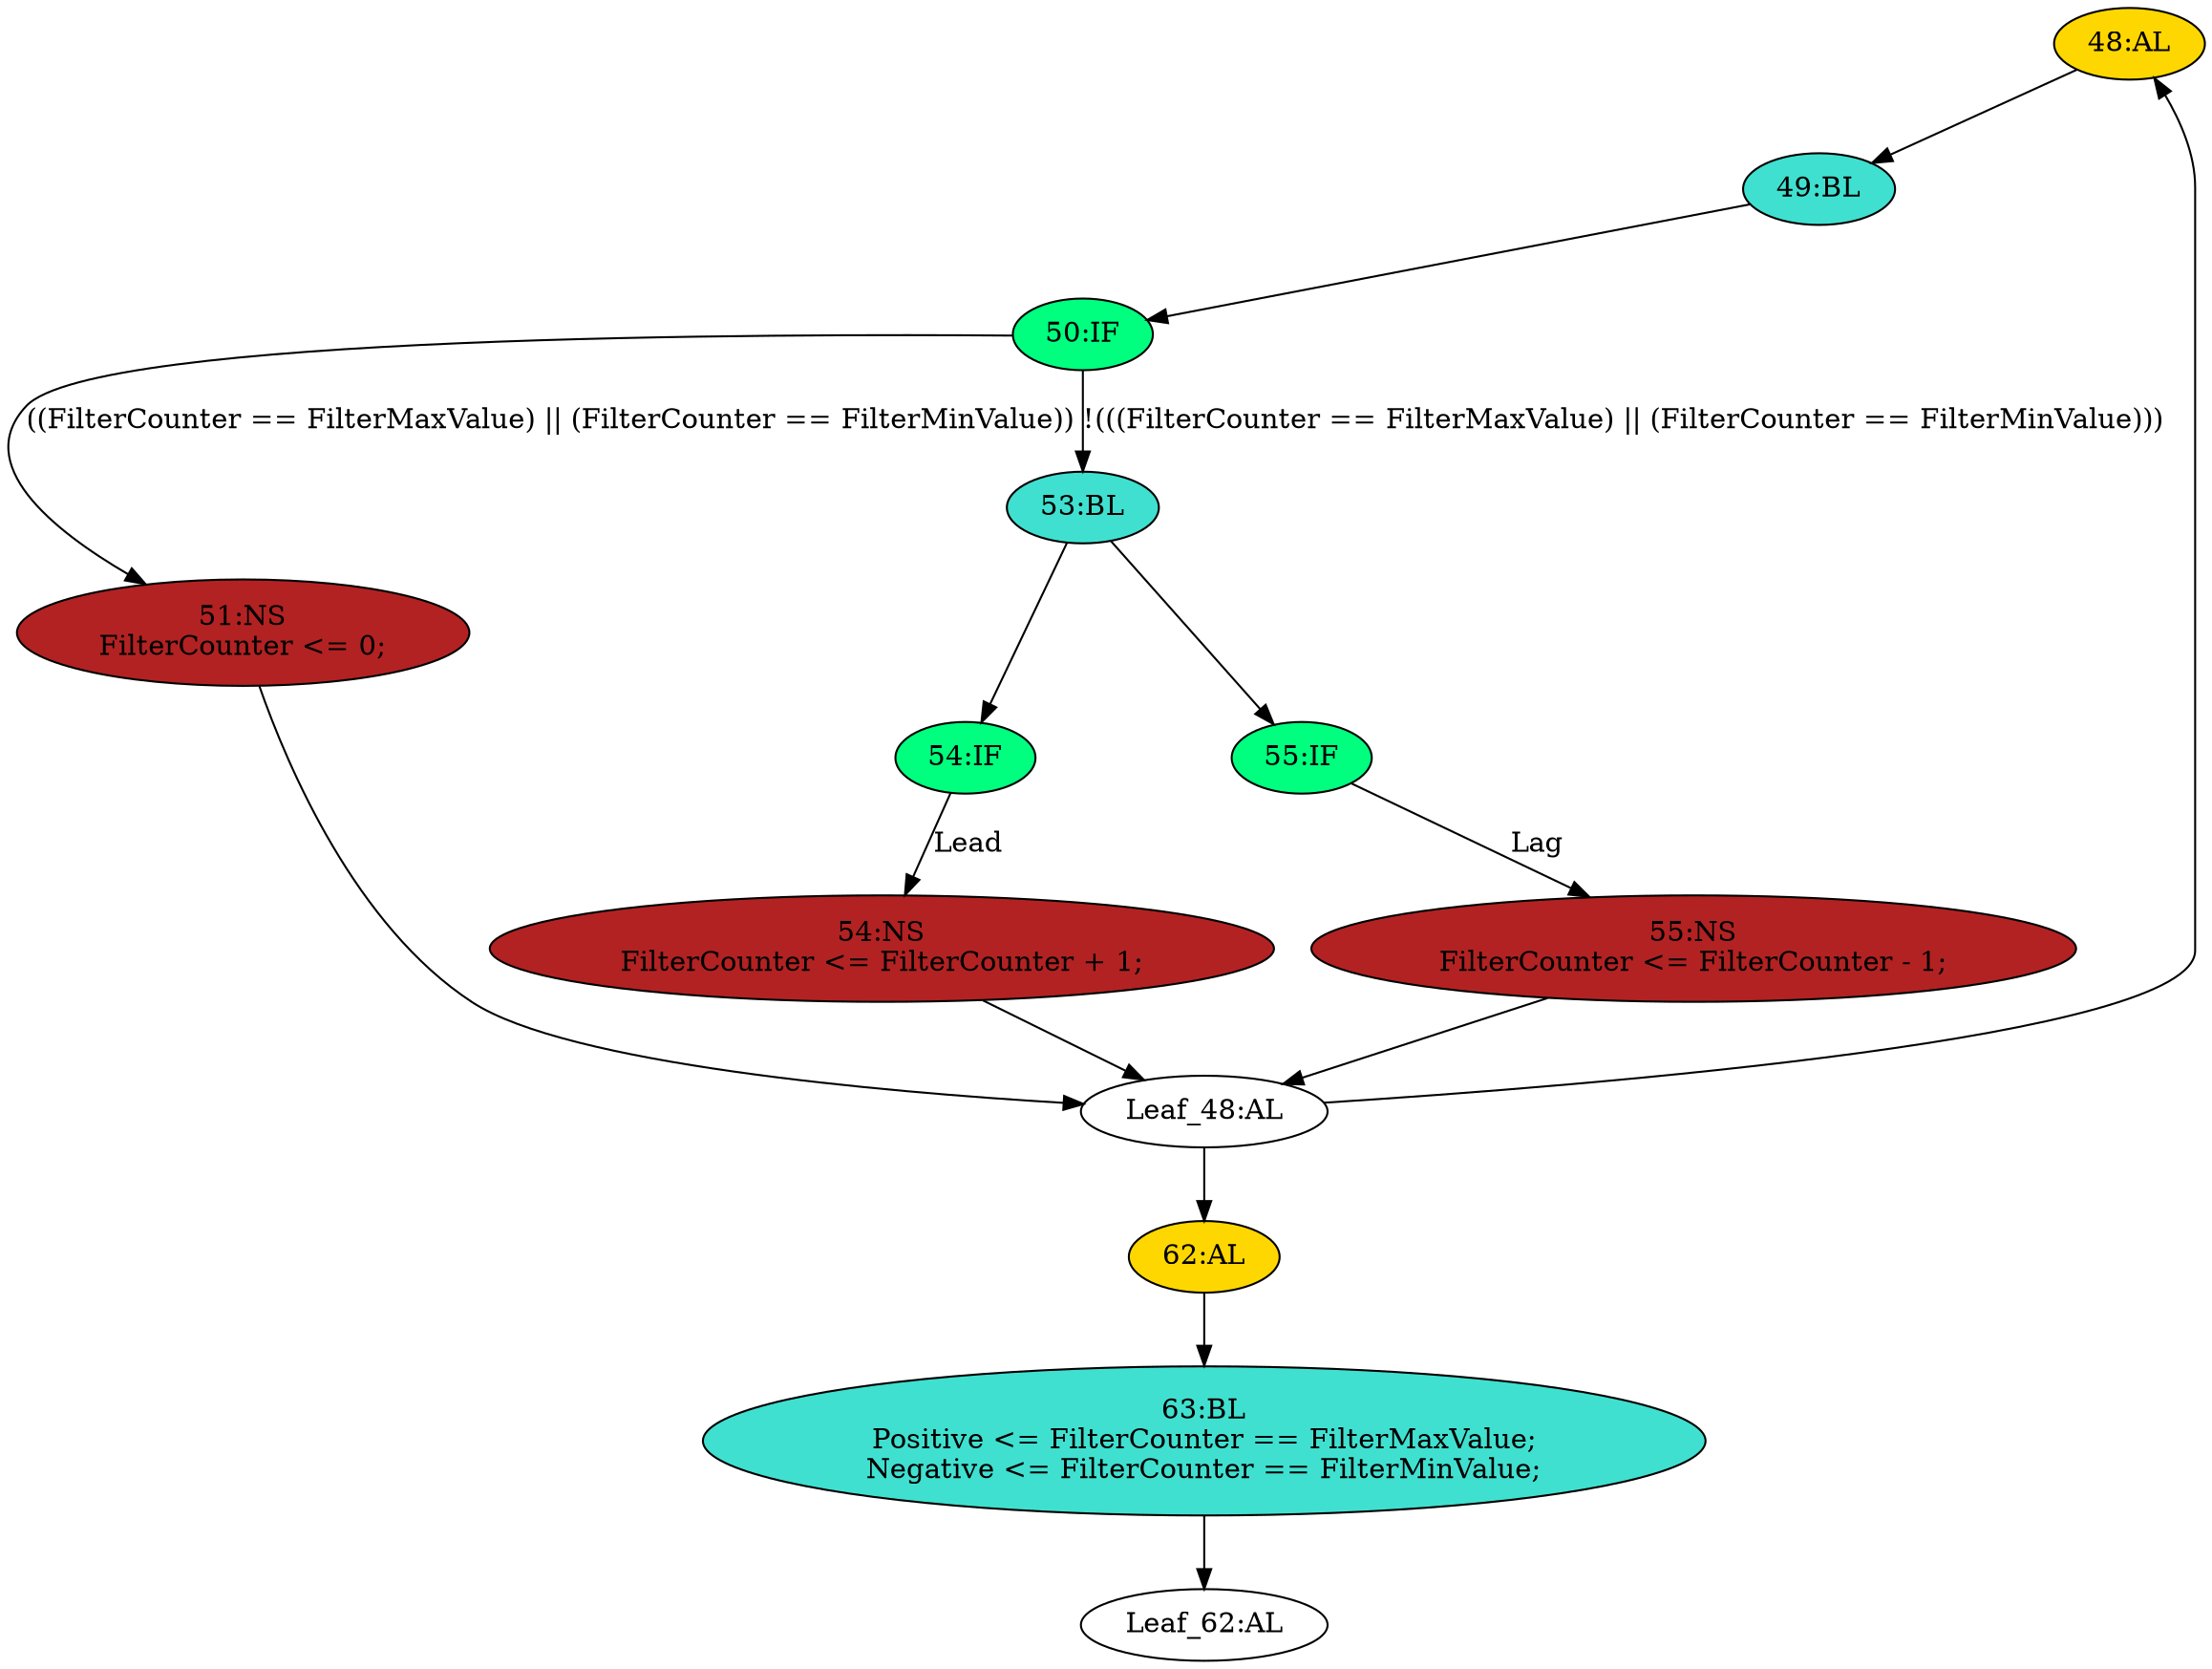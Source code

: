 strict digraph "compose( ,  )" {
	node [label="\N"];
	"48:AL"	 [ast="<pyverilog.vparser.ast.Always object at 0x7f12a5ecac10>",
		clk_sens=True,
		fillcolor=gold,
		label="48:AL",
		sens="['MainClock']",
		statements="[]",
		style=filled,
		typ=Always,
		use_var="['Lag', 'FilterMaxValue', 'FilterCounter', 'FilterMinValue', 'Lead']"];
	"49:BL"	 [ast="<pyverilog.vparser.ast.Block object at 0x7f12a5ecac90>",
		fillcolor=turquoise,
		label="49:BL",
		statements="[]",
		style=filled,
		typ=Block];
	"48:AL" -> "49:BL"	 [cond="[]",
		lineno=None];
	"63:BL"	 [ast="<pyverilog.vparser.ast.Block object at 0x7f12a5effb50>",
		fillcolor=turquoise,
		label="63:BL
Positive <= FilterCounter == FilterMaxValue;
Negative <= FilterCounter == FilterMinValue;",
		statements="[<pyverilog.vparser.ast.NonblockingSubstitution object at 0x7f12a5effad0>, <pyverilog.vparser.ast.NonblockingSubstitution object \
at 0x7f12a5effd10>]",
		style=filled,
		typ=Block];
	"Leaf_62:AL"	 [def_var="['Positive', 'Negative']",
		label="Leaf_62:AL"];
	"63:BL" -> "Leaf_62:AL"	 [cond="[]",
		lineno=None];
	"54:IF"	 [ast="<pyverilog.vparser.ast.IfStatement object at 0x7f12a5eff2d0>",
		fillcolor=springgreen,
		label="54:IF",
		statements="[]",
		style=filled,
		typ=IfStatement];
	"54:NS"	 [ast="<pyverilog.vparser.ast.NonblockingSubstitution object at 0x7f12a5eff490>",
		fillcolor=firebrick,
		label="54:NS
FilterCounter <= FilterCounter + 1;",
		statements="[<pyverilog.vparser.ast.NonblockingSubstitution object at 0x7f12a5eff490>]",
		style=filled,
		typ=NonblockingSubstitution];
	"54:IF" -> "54:NS"	 [cond="['Lead']",
		label=Lead,
		lineno=54];
	"50:IF"	 [ast="<pyverilog.vparser.ast.IfStatement object at 0x7f12a5eff110>",
		fillcolor=springgreen,
		label="50:IF",
		statements="[]",
		style=filled,
		typ=IfStatement];
	"51:NS"	 [ast="<pyverilog.vparser.ast.NonblockingSubstitution object at 0x7f12a5eff0d0>",
		fillcolor=firebrick,
		label="51:NS
FilterCounter <= 0;",
		statements="[<pyverilog.vparser.ast.NonblockingSubstitution object at 0x7f12a5eff0d0>]",
		style=filled,
		typ=NonblockingSubstitution];
	"50:IF" -> "51:NS"	 [cond="['FilterCounter', 'FilterMaxValue', 'FilterCounter', 'FilterMinValue']",
		label="((FilterCounter == FilterMaxValue) || (FilterCounter == FilterMinValue))",
		lineno=50];
	"53:BL"	 [ast="<pyverilog.vparser.ast.Block object at 0x7f12a5eff510>",
		fillcolor=turquoise,
		label="53:BL",
		statements="[]",
		style=filled,
		typ=Block];
	"50:IF" -> "53:BL"	 [cond="['FilterCounter', 'FilterMaxValue', 'FilterCounter', 'FilterMinValue']",
		label="!(((FilterCounter == FilterMaxValue) || (FilterCounter == FilterMinValue)))",
		lineno=50];
	"Leaf_48:AL"	 [def_var="['FilterCounter']",
		label="Leaf_48:AL"];
	"51:NS" -> "Leaf_48:AL"	 [cond="[]",
		lineno=None];
	"55:IF"	 [ast="<pyverilog.vparser.ast.IfStatement object at 0x7f12a5eff590>",
		fillcolor=springgreen,
		label="55:IF",
		statements="[]",
		style=filled,
		typ=IfStatement];
	"55:NS"	 [ast="<pyverilog.vparser.ast.NonblockingSubstitution object at 0x7f12a5eff750>",
		fillcolor=firebrick,
		label="55:NS
FilterCounter <= FilterCounter - 1;",
		statements="[<pyverilog.vparser.ast.NonblockingSubstitution object at 0x7f12a5eff750>]",
		style=filled,
		typ=NonblockingSubstitution];
	"55:IF" -> "55:NS"	 [cond="['Lag']",
		label=Lag,
		lineno=55];
	"Leaf_48:AL" -> "48:AL";
	"62:AL"	 [ast="<pyverilog.vparser.ast.Always object at 0x7f12a5eff910>",
		clk_sens=True,
		fillcolor=gold,
		label="62:AL",
		sens="['MainClock']",
		statements="[]",
		style=filled,
		typ=Always,
		use_var="['FilterCounter']"];
	"Leaf_48:AL" -> "62:AL";
	"55:NS" -> "Leaf_48:AL"	 [cond="[]",
		lineno=None];
	"62:AL" -> "63:BL"	 [cond="[]",
		lineno=None];
	"53:BL" -> "54:IF"	 [cond="[]",
		lineno=None];
	"53:BL" -> "55:IF"	 [cond="[]",
		lineno=None];
	"54:NS" -> "Leaf_48:AL"	 [cond="[]",
		lineno=None];
	"49:BL" -> "50:IF"	 [cond="[]",
		lineno=None];
}
